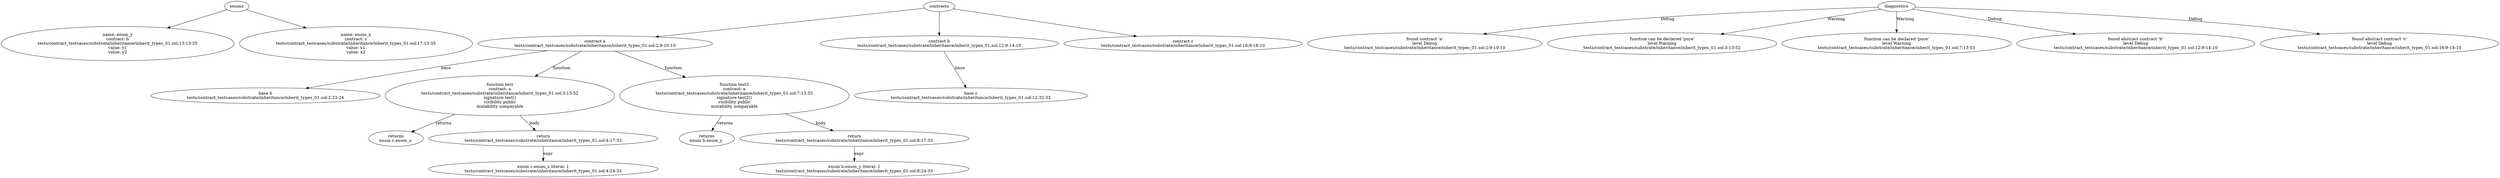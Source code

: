 strict digraph "tests/contract_testcases/substrate/inheritance/inherit_types_01.sol" {
	enum_y [label="name: enum_y\ncontract: b\ntests/contract_testcases/substrate/inheritance/inherit_types_01.sol:13:13-35\nvalue: y1\nvalue: y2"]
	enum_x [label="name: enum_x\ncontract: c\ntests/contract_testcases/substrate/inheritance/inherit_types_01.sol:17:13-35\nvalue: x1\nvalue: x2"]
	contract [label="contract a\ntests/contract_testcases/substrate/inheritance/inherit_types_01.sol:2:9-10:10"]
	base [label="base b\ntests/contract_testcases/substrate/inheritance/inherit_types_01.sol:2:23-24"]
	test [label="function test\ncontract: a\ntests/contract_testcases/substrate/inheritance/inherit_types_01.sol:3:13-52\nsignature test()\nvisibility public\nmutability nonpayable"]
	returns [label="returns\nenum c.enum_x "]
	return [label="return\ntests/contract_testcases/substrate/inheritance/inherit_types_01.sol:4:17-33"]
	number_literal [label="enum c.enum_x literal: 1\ntests/contract_testcases/substrate/inheritance/inherit_types_01.sol:4:24-33"]
	test2 [label="function test2\ncontract: a\ntests/contract_testcases/substrate/inheritance/inherit_types_01.sol:7:13-53\nsignature test2()\nvisibility public\nmutability nonpayable"]
	returns_11 [label="returns\nenum b.enum_y "]
	return_12 [label="return\ntests/contract_testcases/substrate/inheritance/inherit_types_01.sol:8:17-33"]
	number_literal_13 [label="enum b.enum_y literal: 1\ntests/contract_testcases/substrate/inheritance/inherit_types_01.sol:8:24-33"]
	contract_14 [label="contract b\ntests/contract_testcases/substrate/inheritance/inherit_types_01.sol:12:9-14:10"]
	base_15 [label="base c\ntests/contract_testcases/substrate/inheritance/inherit_types_01.sol:12:32-33"]
	contract_16 [label="contract c\ntests/contract_testcases/substrate/inheritance/inherit_types_01.sol:16:9-18:10"]
	diagnostic [label="found contract 'a'\nlevel Debug\ntests/contract_testcases/substrate/inheritance/inherit_types_01.sol:2:9-10:10"]
	diagnostic_19 [label="function can be declared 'pure'\nlevel Warning\ntests/contract_testcases/substrate/inheritance/inherit_types_01.sol:3:13-52"]
	diagnostic_20 [label="function can be declared 'pure'\nlevel Warning\ntests/contract_testcases/substrate/inheritance/inherit_types_01.sol:7:13-53"]
	diagnostic_21 [label="found abstract contract 'b'\nlevel Debug\ntests/contract_testcases/substrate/inheritance/inherit_types_01.sol:12:9-14:10"]
	diagnostic_22 [label="found abstract contract 'c'\nlevel Debug\ntests/contract_testcases/substrate/inheritance/inherit_types_01.sol:16:9-18:10"]
	enums -> enum_y
	enums -> enum_x
	contracts -> contract
	contract -> base [label="base"]
	contract -> test [label="function"]
	test -> returns [label="returns"]
	test -> return [label="body"]
	return -> number_literal [label="expr"]
	contract -> test2 [label="function"]
	test2 -> returns_11 [label="returns"]
	test2 -> return_12 [label="body"]
	return_12 -> number_literal_13 [label="expr"]
	contracts -> contract_14
	contract_14 -> base_15 [label="base"]
	contracts -> contract_16
	diagnostics -> diagnostic [label="Debug"]
	diagnostics -> diagnostic_19 [label="Warning"]
	diagnostics -> diagnostic_20 [label="Warning"]
	diagnostics -> diagnostic_21 [label="Debug"]
	diagnostics -> diagnostic_22 [label="Debug"]
}
